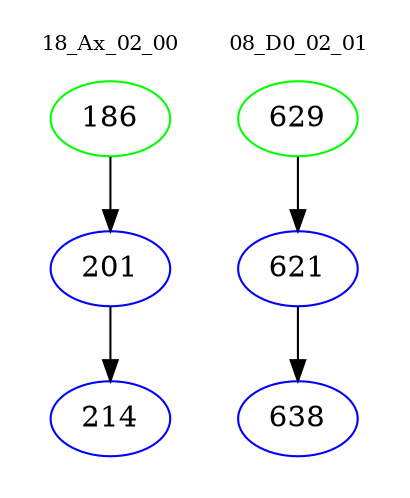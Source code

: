 digraph{
subgraph cluster_0 {
color = white
label = "18_Ax_02_00";
fontsize=10;
T0_186 [label="186", color="green"]
T0_186 -> T0_201 [color="black"]
T0_201 [label="201", color="blue"]
T0_201 -> T0_214 [color="black"]
T0_214 [label="214", color="blue"]
}
subgraph cluster_1 {
color = white
label = "08_D0_02_01";
fontsize=10;
T1_629 [label="629", color="green"]
T1_629 -> T1_621 [color="black"]
T1_621 [label="621", color="blue"]
T1_621 -> T1_638 [color="black"]
T1_638 [label="638", color="blue"]
}
}
